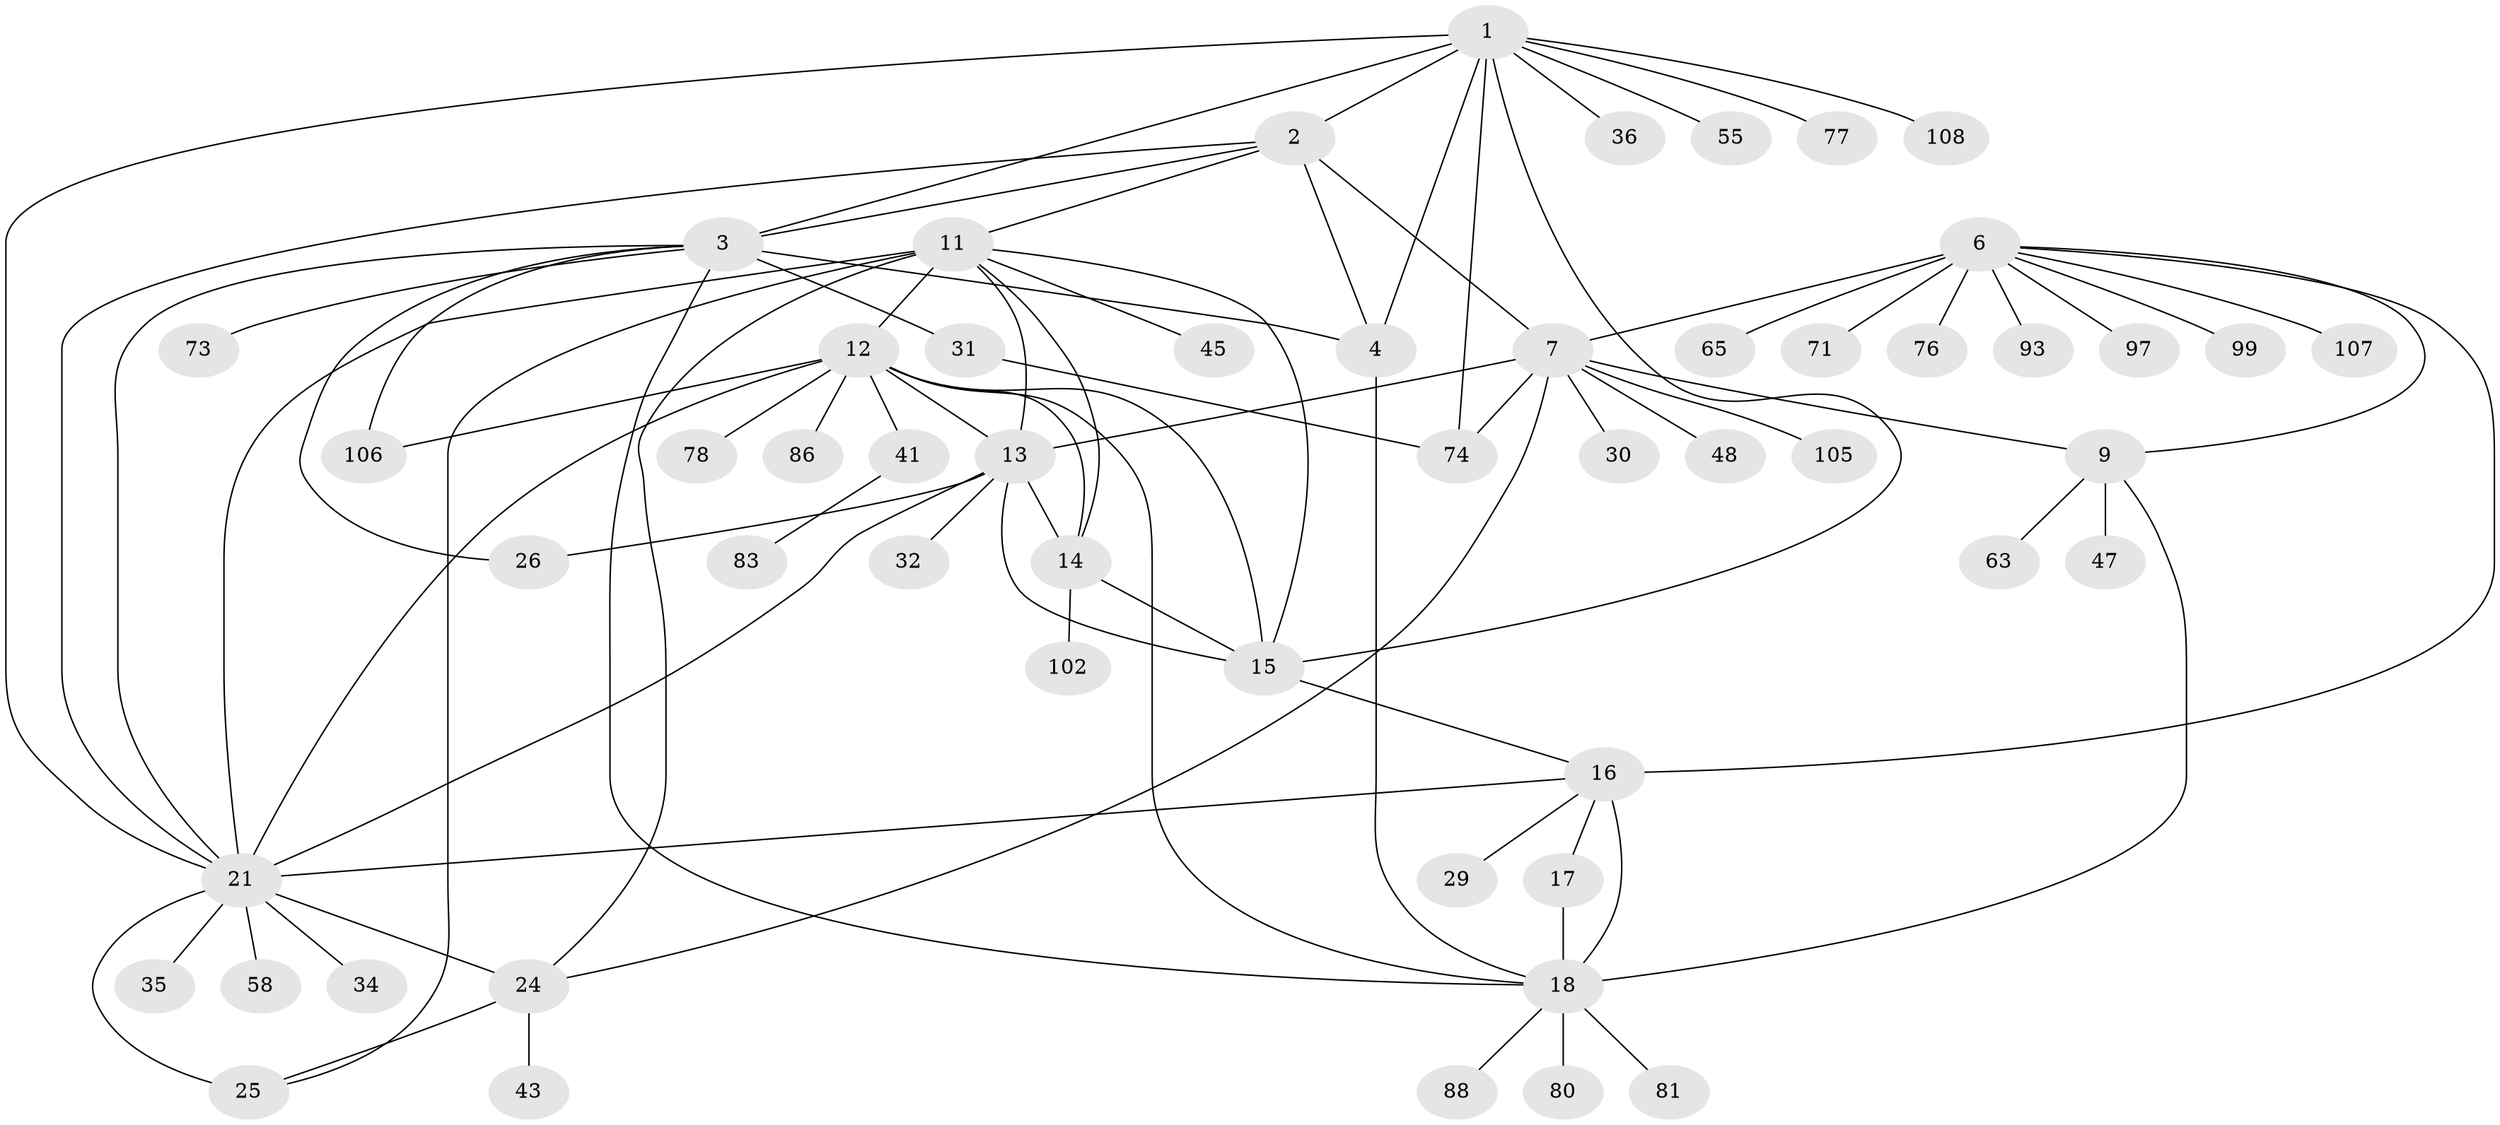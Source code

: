 // original degree distribution, {10: 0.037037037037037035, 8: 0.018518518518518517, 11: 0.018518518518518517, 6: 0.037037037037037035, 9: 0.027777777777777776, 7: 0.027777777777777776, 5: 0.037037037037037035, 13: 0.009259259259259259, 4: 0.027777777777777776, 12: 0.009259259259259259, 2: 0.18518518518518517, 1: 0.5370370370370371, 3: 0.027777777777777776}
// Generated by graph-tools (version 1.1) at 2025/15/03/09/25 04:15:43]
// undirected, 54 vertices, 85 edges
graph export_dot {
graph [start="1"]
  node [color=gray90,style=filled];
  1 [super="+52"];
  2 [super="+96+79"];
  3 [super="+40+44"];
  4 [super="+38+5+104"];
  6 [super="+42+10"];
  7 [super="+49+53+8+28"];
  9;
  11 [super="+23"];
  12;
  13 [super="+89+91+72+87+66+50"];
  14;
  15 [super="+51"];
  16 [super="+90+46+64+33"];
  17;
  18 [super="+19+37"];
  21 [super="+22"];
  24;
  25;
  26;
  29 [super="+54+103"];
  30;
  31 [super="+98"];
  32;
  34;
  35;
  36;
  41;
  43;
  45;
  47;
  48;
  55;
  58;
  63;
  65;
  71;
  73;
  74 [super="+85"];
  76;
  77;
  78;
  80 [super="+94"];
  81;
  83;
  86;
  88;
  93;
  97;
  99;
  102;
  105;
  106;
  107;
  108;
  1 -- 2;
  1 -- 3;
  1 -- 4 [weight=2];
  1 -- 15;
  1 -- 36;
  1 -- 55;
  1 -- 77;
  1 -- 108;
  1 -- 74;
  1 -- 21;
  2 -- 3;
  2 -- 4 [weight=2];
  2 -- 21;
  2 -- 11;
  2 -- 7 [weight=2];
  3 -- 4 [weight=2];
  3 -- 21;
  3 -- 26;
  3 -- 31;
  3 -- 73;
  3 -- 106;
  3 -- 18;
  4 -- 18;
  6 -- 7 [weight=4];
  6 -- 9 [weight=2];
  6 -- 65;
  6 -- 71;
  6 -- 97;
  6 -- 107;
  6 -- 16;
  6 -- 99;
  6 -- 76;
  6 -- 93;
  7 -- 9 [weight=2];
  7 -- 30;
  7 -- 48;
  7 -- 74;
  7 -- 105;
  7 -- 13;
  7 -- 24;
  9 -- 47;
  9 -- 63;
  9 -- 18;
  11 -- 12;
  11 -- 13;
  11 -- 14;
  11 -- 15;
  11 -- 21 [weight=2];
  11 -- 24;
  11 -- 25;
  11 -- 45;
  12 -- 13;
  12 -- 14;
  12 -- 15;
  12 -- 18;
  12 -- 41;
  12 -- 78;
  12 -- 86;
  12 -- 106;
  12 -- 21;
  13 -- 14;
  13 -- 15;
  13 -- 26;
  13 -- 32;
  13 -- 21 [weight=2];
  14 -- 15;
  14 -- 102;
  15 -- 16;
  16 -- 17;
  16 -- 18 [weight=3];
  16 -- 21;
  16 -- 29;
  17 -- 18 [weight=3];
  18 -- 80;
  18 -- 81;
  18 -- 88;
  21 -- 24 [weight=2];
  21 -- 25 [weight=2];
  21 -- 34;
  21 -- 35;
  21 -- 58;
  24 -- 25;
  24 -- 43;
  31 -- 74;
  41 -- 83;
}
